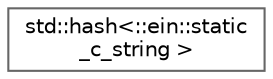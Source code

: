 digraph "Graphical Class Hierarchy"
{
 // INTERACTIVE_SVG=YES
 // LATEX_PDF_SIZE
  bgcolor="transparent";
  edge [fontname=Helvetica,fontsize=10,labelfontname=Helvetica,labelfontsize=10];
  node [fontname=Helvetica,fontsize=10,shape=box,height=0.2,width=0.4];
  rankdir="LR";
  Node0 [id="Node000000",label="std::hash\<::ein::static\l_c_string \>",height=0.2,width=0.4,color="grey40", fillcolor="white", style="filled",URL="$structstd_1_1hash_3_1_1ein_1_1static__c__string_01_4.html",tooltip=" "];
}
